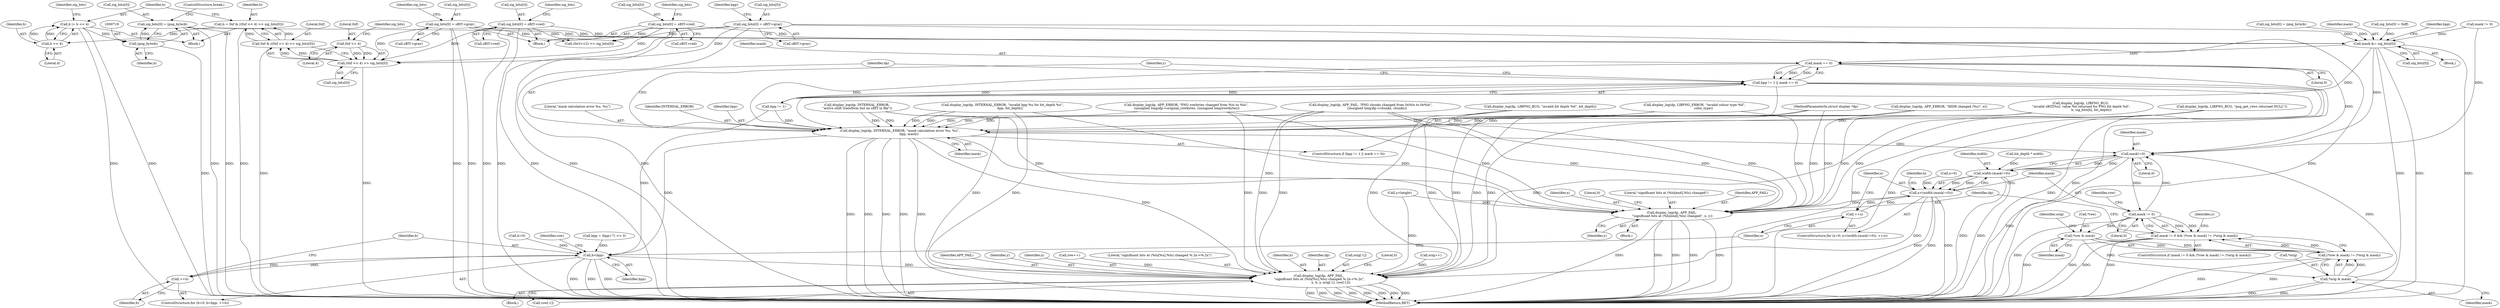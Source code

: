 digraph "0_Android_9d4853418ab2f754c2b63e091c29c5529b8b86ca_21@array" {
"1000714" [label="(Call,sig_bits[0] = (png_byte)b)"];
"1000718" [label="(Call,(png_byte)b)"];
"1000709" [label="(Call,b |= b << 4)"];
"1000711" [label="(Call,b << 4)"];
"1000698" [label="(Call,b = 0xf & ((0xf << 4) >> sig_bits[0]))"];
"1000700" [label="(Call,0xf & ((0xf << 4) >> sig_bits[0]))"];
"1000702" [label="(Call,(0xf << 4) >> sig_bits[0])"];
"1000703" [label="(Call,0xf << 4)"];
"1000441" [label="(Call,sig_bits[0] = sBIT->gray)"];
"1000462" [label="(Call,sig_bits[0] = sBIT->red)"];
"1000490" [label="(Call,sig_bits[0] = sBIT->red)"];
"1000429" [label="(Call,sig_bits[0] = sBIT->gray)"];
"1000741" [label="(Call,mask &= sig_bits[0])"];
"1000751" [label="(Call,mask == 0)"];
"1000747" [label="(Call,bpp != 1 || mask == 0)"];
"1000754" [label="(Call,display_log(dp, INTERNAL_ERROR, \"mask calculation error %u, %u\",\n                  bpp, mask))"];
"1000793" [label="(Call,mask!=0)"];
"1000791" [label="(Call,width-(mask!=0))"];
"1000789" [label="(Call,x<(width-(mask!=0)))"];
"1000796" [label="(Call,++x)"];
"1000827" [label="(Call,display_log(dp, APP_FAIL,\n \"significant bits at (%lu[%u],%lu) changed %.2x->%.2x\",\n                        x, b, y, orig[-1], row[-1]))"];
"1000859" [label="(Call,display_log(dp, APP_FAIL,\n \"significant bits at (%lu[end],%lu) changed\", x, y))"];
"1000846" [label="(Call,mask != 0)"];
"1000845" [label="(Call,mask != 0 && (*row & mask) != (*orig & mask))"];
"1000850" [label="(Call,*row & mask)"];
"1000849" [label="(Call,(*row & mask) != (*orig & mask))"];
"1000854" [label="(Call,*orig & mask)"];
"1000804" [label="(Call,b<bpp)"];
"1000807" [label="(Call,++b)"];
"1000797" [label="(Identifier,x)"];
"1000711" [label="(Call,b << 4)"];
"1000494" [label="(Call,sBIT->red)"];
"1000845" [label="(Call,mask != 0 && (*row & mask) != (*orig & mask))"];
"1000723" [label="(Call,display_log(dp, LIBPNG_BUG, \"invalid bit depth %d\", bit_depth))"];
"1000715" [label="(Call,sig_bits[0])"];
"1000699" [label="(Identifier,b)"];
"1000753" [label="(Literal,0)"];
"1000864" [label="(Identifier,y)"];
"1000834" [label="(Call,orig[-1])"];
"1000672" [label="(Call,(0x3<<2) >> sig_bits[0])"];
"1000794" [label="(Identifier,mask)"];
"1000848" [label="(Literal,0)"];
"1000661" [label="(Call,sig_bits[0] = 0xff)"];
"1000764" [label="(Call,y<height)"];
"1000829" [label="(Identifier,APP_FAIL)"];
"1000800" [label="(ControlStructure,for (b=0; b<bpp; ++b))"];
"1000838" [label="(Call,row[-1])"];
"1000131" [label="(MethodParameterIn,struct display *dp)"];
"1000490" [label="(Call,sig_bits[0] = sBIT->red)"];
"1000741" [label="(Call,mask &= sig_bits[0])"];
"1000852" [label="(Identifier,row)"];
"1000713" [label="(Literal,4)"];
"1000586" [label="(Block,)"];
"1000789" [label="(Call,x<(width-(mask!=0)))"];
"1000752" [label="(Identifier,mask)"];
"1000833" [label="(Identifier,y)"];
"1000792" [label="(Identifier,width)"];
"1000815" [label="(Identifier,row)"];
"1000791" [label="(Call,width-(mask!=0))"];
"1000491" [label="(Call,sig_bits[0])"];
"1000749" [label="(Identifier,bpp)"];
"1000702" [label="(Call,(0xf << 4) >> sig_bits[0])"];
"1000712" [label="(Identifier,b)"];
"1000793" [label="(Call,mask!=0)"];
"1000846" [label="(Call,mask != 0)"];
"1000748" [label="(Call,bpp != 1)"];
"1000804" [label="(Call,b<bpp)"];
"1000703" [label="(Call,0xf << 4)"];
"1000188" [label="(Call,display_log(dp, APP_ERROR, \"IHDR changed (%s)\", e))"];
"1000806" [label="(Identifier,bpp)"];
"1000433" [label="(Call,sBIT->gray)"];
"1000785" [label="(ControlStructure,for (x=0; x<(width-(mask!=0)); ++x))"];
"1000855" [label="(Call,*orig)"];
"1000466" [label="(Call,sBIT->red)"];
"1000751" [label="(Call,mask == 0)"];
"1000437" [label="(Identifier,bpp)"];
"1000705" [label="(Literal,4)"];
"1000757" [label="(Literal,\"mask calculation error %u, %u\")"];
"1000421" [label="(Call,display_log(dp, INTERNAL_ERROR,\n \"active shift transform but no sBIT in file\"))"];
"1000236" [label="(Call,display_log(dp, APP_ERROR, \"PNG rowbytes changed from %lu to %lu\",\n (unsigned long)dp->original_rowbytes, (unsigned long)rowbytes))"];
"1000716" [label="(Identifier,sig_bits)"];
"1000746" [label="(ControlStructure,if (bpp != 1 || mask == 0))"];
"1000831" [label="(Identifier,x)"];
"1000450" [label="(Identifier,sig_bits)"];
"1000499" [label="(Identifier,sig_bits)"];
"1000863" [label="(Identifier,x)"];
"1000869" [label="(MethodReturn,RET)"];
"1000430" [label="(Call,sig_bits[0])"];
"1000710" [label="(Identifier,b)"];
"1000808" [label="(Identifier,b)"];
"1000807" [label="(Call,++b)"];
"1000859" [label="(Call,display_log(dp, APP_FAIL,\n \"significant bits at (%lu[end],%lu) changed\", x, y))"];
"1000463" [label="(Call,sig_bits[0])"];
"1000856" [label="(Identifier,orig)"];
"1000854" [label="(Call,*orig & mask)"];
"1000814" [label="(Call,row++)"];
"1000743" [label="(Call,sig_bits[0])"];
"1000578" [label="(Call,display_log(dp, INTERNAL_ERROR, \"invalid bpp %u for bit_depth %u\",\n               bpp, bit_depth))"];
"1000847" [label="(Identifier,mask)"];
"1000701" [label="(Literal,0xf)"];
"1000830" [label="(Literal,\"significant bits at (%lu[%u],%lu) changed %.2x->%.2x\")"];
"1000211" [label="(Call,display_log(dp, APP_FAIL, \"PNG chunks changed from 0x%lx to 0x%lx\",\n             (unsigned long)dp->chunks, chunks))"];
"1000272" [label="(Call,bit_depth * width)"];
"1000704" [label="(Literal,0xf)"];
"1000721" [label="(ControlStructure,break;)"];
"1000718" [label="(Call,(png_byte)b)"];
"1000442" [label="(Call,sig_bits[0])"];
"1000866" [label="(Literal,0)"];
"1000862" [label="(Literal,\"significant bits at (%lu[end],%lu) changed\")"];
"1000832" [label="(Identifier,b)"];
"1000689" [label="(Call,sig_bits[0] = (png_byte)b)"];
"1000706" [label="(Call,sig_bits[0])"];
"1000720" [label="(Identifier,b)"];
"1000462" [label="(Call,sig_bits[0] = sBIT->red)"];
"1000768" [label="(Identifier,y)"];
"1000429" [label="(Call,sig_bits[0] = sBIT->gray)"];
"1000709" [label="(Call,b |= b << 4)"];
"1000700" [label="(Call,0xf & ((0xf << 4) >> sig_bits[0]))"];
"1000762" [label="(Identifier,y)"];
"1000860" [label="(Identifier,dp)"];
"1000844" [label="(ControlStructure,if (mask != 0 && (*row & mask) != (*orig & mask)))"];
"1000729" [label="(Call,bpp = (bpp+7) >> 3)"];
"1000826" [label="(Block,)"];
"1000853" [label="(Identifier,mask)"];
"1000471" [label="(Identifier,sig_bits)"];
"1000828" [label="(Identifier,dp)"];
"1000742" [label="(Identifier,mask)"];
"1000786" [label="(Call,x=0)"];
"1000850" [label="(Call,*row & mask)"];
"1000796" [label="(Call,++x)"];
"1000827" [label="(Call,display_log(dp, APP_FAIL,\n \"significant bits at (%lu[%u],%lu) changed %.2x->%.2x\",\n                        x, b, y, orig[-1], row[-1]))"];
"1000858" [label="(Block,)"];
"1000849" [label="(Call,(*row & mask) != (*orig & mask))"];
"1000525" [label="(Call,display_log(dp, LIBPNG_ERROR, \"invalid colour type %d\",\n                  color_type))"];
"1000756" [label="(Identifier,INTERNAL_ERROR)"];
"1000714" [label="(Call,sig_bits[0] = (png_byte)b)"];
"1000560" [label="(Call,display_log(dp, LIBPNG_BUG,\n \"invalid sBIT[%u]  value %d returned for PNG bit depth %d\",\n                     b, sig_bits[b], bit_depth))"];
"1000843" [label="(Literal,0)"];
"1000284" [label="(Call,display_log(dp, LIBPNG_BUG, \"png_get_rows returned NULL\"))"];
"1000759" [label="(Identifier,mask)"];
"1000790" [label="(Identifier,x)"];
"1000427" [label="(Block,)"];
"1000821" [label="(Call,orig++)"];
"1000754" [label="(Call,display_log(dp, INTERNAL_ERROR, \"mask calculation error %u, %u\",\n                  bpp, mask))"];
"1000802" [label="(Identifier,b)"];
"1000441" [label="(Call,sig_bits[0] = sBIT->gray)"];
"1000707" [label="(Identifier,sig_bits)"];
"1000857" [label="(Identifier,mask)"];
"1000698" [label="(Call,b = 0xf & ((0xf << 4) >> sig_bits[0]))"];
"1000805" [label="(Identifier,b)"];
"1000445" [label="(Call,sBIT->gray)"];
"1000801" [label="(Call,b=0)"];
"1000747" [label="(Call,bpp != 1 || mask == 0)"];
"1000795" [label="(Literal,0)"];
"1000861" [label="(Identifier,APP_FAIL)"];
"1000758" [label="(Identifier,bpp)"];
"1000737" [label="(Call,mask != 0)"];
"1000755" [label="(Identifier,dp)"];
"1000740" [label="(Block,)"];
"1000851" [label="(Call,*row)"];
"1000714" -> "1000586"  [label="AST: "];
"1000714" -> "1000718"  [label="CFG: "];
"1000715" -> "1000714"  [label="AST: "];
"1000718" -> "1000714"  [label="AST: "];
"1000721" -> "1000714"  [label="CFG: "];
"1000714" -> "1000869"  [label="DDG: "];
"1000714" -> "1000869"  [label="DDG: "];
"1000718" -> "1000714"  [label="DDG: "];
"1000714" -> "1000741"  [label="DDG: "];
"1000718" -> "1000720"  [label="CFG: "];
"1000719" -> "1000718"  [label="AST: "];
"1000720" -> "1000718"  [label="AST: "];
"1000718" -> "1000869"  [label="DDG: "];
"1000709" -> "1000718"  [label="DDG: "];
"1000709" -> "1000586"  [label="AST: "];
"1000709" -> "1000711"  [label="CFG: "];
"1000710" -> "1000709"  [label="AST: "];
"1000711" -> "1000709"  [label="AST: "];
"1000716" -> "1000709"  [label="CFG: "];
"1000709" -> "1000869"  [label="DDG: "];
"1000709" -> "1000869"  [label="DDG: "];
"1000711" -> "1000709"  [label="DDG: "];
"1000711" -> "1000709"  [label="DDG: "];
"1000711" -> "1000713"  [label="CFG: "];
"1000712" -> "1000711"  [label="AST: "];
"1000713" -> "1000711"  [label="AST: "];
"1000698" -> "1000711"  [label="DDG: "];
"1000698" -> "1000586"  [label="AST: "];
"1000698" -> "1000700"  [label="CFG: "];
"1000699" -> "1000698"  [label="AST: "];
"1000700" -> "1000698"  [label="AST: "];
"1000710" -> "1000698"  [label="CFG: "];
"1000698" -> "1000869"  [label="DDG: "];
"1000700" -> "1000698"  [label="DDG: "];
"1000700" -> "1000698"  [label="DDG: "];
"1000700" -> "1000702"  [label="CFG: "];
"1000701" -> "1000700"  [label="AST: "];
"1000702" -> "1000700"  [label="AST: "];
"1000700" -> "1000869"  [label="DDG: "];
"1000702" -> "1000700"  [label="DDG: "];
"1000702" -> "1000700"  [label="DDG: "];
"1000702" -> "1000706"  [label="CFG: "];
"1000703" -> "1000702"  [label="AST: "];
"1000706" -> "1000702"  [label="AST: "];
"1000702" -> "1000869"  [label="DDG: "];
"1000703" -> "1000702"  [label="DDG: "];
"1000703" -> "1000702"  [label="DDG: "];
"1000441" -> "1000702"  [label="DDG: "];
"1000462" -> "1000702"  [label="DDG: "];
"1000490" -> "1000702"  [label="DDG: "];
"1000429" -> "1000702"  [label="DDG: "];
"1000703" -> "1000705"  [label="CFG: "];
"1000704" -> "1000703"  [label="AST: "];
"1000705" -> "1000703"  [label="AST: "];
"1000707" -> "1000703"  [label="CFG: "];
"1000441" -> "1000427"  [label="AST: "];
"1000441" -> "1000445"  [label="CFG: "];
"1000442" -> "1000441"  [label="AST: "];
"1000445" -> "1000441"  [label="AST: "];
"1000450" -> "1000441"  [label="CFG: "];
"1000441" -> "1000869"  [label="DDG: "];
"1000441" -> "1000869"  [label="DDG: "];
"1000441" -> "1000672"  [label="DDG: "];
"1000441" -> "1000741"  [label="DDG: "];
"1000462" -> "1000427"  [label="AST: "];
"1000462" -> "1000466"  [label="CFG: "];
"1000463" -> "1000462"  [label="AST: "];
"1000466" -> "1000462"  [label="AST: "];
"1000471" -> "1000462"  [label="CFG: "];
"1000462" -> "1000869"  [label="DDG: "];
"1000462" -> "1000869"  [label="DDG: "];
"1000462" -> "1000672"  [label="DDG: "];
"1000462" -> "1000741"  [label="DDG: "];
"1000490" -> "1000427"  [label="AST: "];
"1000490" -> "1000494"  [label="CFG: "];
"1000491" -> "1000490"  [label="AST: "];
"1000494" -> "1000490"  [label="AST: "];
"1000499" -> "1000490"  [label="CFG: "];
"1000490" -> "1000869"  [label="DDG: "];
"1000490" -> "1000869"  [label="DDG: "];
"1000490" -> "1000672"  [label="DDG: "];
"1000490" -> "1000741"  [label="DDG: "];
"1000429" -> "1000427"  [label="AST: "];
"1000429" -> "1000433"  [label="CFG: "];
"1000430" -> "1000429"  [label="AST: "];
"1000433" -> "1000429"  [label="AST: "];
"1000437" -> "1000429"  [label="CFG: "];
"1000429" -> "1000869"  [label="DDG: "];
"1000429" -> "1000869"  [label="DDG: "];
"1000429" -> "1000672"  [label="DDG: "];
"1000429" -> "1000741"  [label="DDG: "];
"1000741" -> "1000740"  [label="AST: "];
"1000741" -> "1000743"  [label="CFG: "];
"1000742" -> "1000741"  [label="AST: "];
"1000743" -> "1000741"  [label="AST: "];
"1000749" -> "1000741"  [label="CFG: "];
"1000741" -> "1000869"  [label="DDG: "];
"1000741" -> "1000869"  [label="DDG: "];
"1000741" -> "1000869"  [label="DDG: "];
"1000737" -> "1000741"  [label="DDG: "];
"1000689" -> "1000741"  [label="DDG: "];
"1000661" -> "1000741"  [label="DDG: "];
"1000741" -> "1000751"  [label="DDG: "];
"1000741" -> "1000754"  [label="DDG: "];
"1000741" -> "1000793"  [label="DDG: "];
"1000751" -> "1000747"  [label="AST: "];
"1000751" -> "1000753"  [label="CFG: "];
"1000752" -> "1000751"  [label="AST: "];
"1000753" -> "1000751"  [label="AST: "];
"1000747" -> "1000751"  [label="CFG: "];
"1000751" -> "1000869"  [label="DDG: "];
"1000751" -> "1000747"  [label="DDG: "];
"1000751" -> "1000747"  [label="DDG: "];
"1000751" -> "1000754"  [label="DDG: "];
"1000751" -> "1000793"  [label="DDG: "];
"1000747" -> "1000746"  [label="AST: "];
"1000747" -> "1000748"  [label="CFG: "];
"1000748" -> "1000747"  [label="AST: "];
"1000755" -> "1000747"  [label="CFG: "];
"1000762" -> "1000747"  [label="CFG: "];
"1000747" -> "1000869"  [label="DDG: "];
"1000747" -> "1000869"  [label="DDG: "];
"1000747" -> "1000869"  [label="DDG: "];
"1000748" -> "1000747"  [label="DDG: "];
"1000748" -> "1000747"  [label="DDG: "];
"1000754" -> "1000746"  [label="AST: "];
"1000754" -> "1000759"  [label="CFG: "];
"1000755" -> "1000754"  [label="AST: "];
"1000756" -> "1000754"  [label="AST: "];
"1000757" -> "1000754"  [label="AST: "];
"1000758" -> "1000754"  [label="AST: "];
"1000759" -> "1000754"  [label="AST: "];
"1000762" -> "1000754"  [label="CFG: "];
"1000754" -> "1000869"  [label="DDG: "];
"1000754" -> "1000869"  [label="DDG: "];
"1000754" -> "1000869"  [label="DDG: "];
"1000754" -> "1000869"  [label="DDG: "];
"1000754" -> "1000869"  [label="DDG: "];
"1000578" -> "1000754"  [label="DDG: "];
"1000578" -> "1000754"  [label="DDG: "];
"1000723" -> "1000754"  [label="DDG: "];
"1000188" -> "1000754"  [label="DDG: "];
"1000421" -> "1000754"  [label="DDG: "];
"1000421" -> "1000754"  [label="DDG: "];
"1000525" -> "1000754"  [label="DDG: "];
"1000211" -> "1000754"  [label="DDG: "];
"1000560" -> "1000754"  [label="DDG: "];
"1000236" -> "1000754"  [label="DDG: "];
"1000284" -> "1000754"  [label="DDG: "];
"1000131" -> "1000754"  [label="DDG: "];
"1000748" -> "1000754"  [label="DDG: "];
"1000754" -> "1000793"  [label="DDG: "];
"1000754" -> "1000804"  [label="DDG: "];
"1000754" -> "1000827"  [label="DDG: "];
"1000754" -> "1000859"  [label="DDG: "];
"1000793" -> "1000791"  [label="AST: "];
"1000793" -> "1000795"  [label="CFG: "];
"1000794" -> "1000793"  [label="AST: "];
"1000795" -> "1000793"  [label="AST: "];
"1000791" -> "1000793"  [label="CFG: "];
"1000793" -> "1000869"  [label="DDG: "];
"1000793" -> "1000791"  [label="DDG: "];
"1000793" -> "1000791"  [label="DDG: "];
"1000854" -> "1000793"  [label="DDG: "];
"1000846" -> "1000793"  [label="DDG: "];
"1000737" -> "1000793"  [label="DDG: "];
"1000793" -> "1000846"  [label="DDG: "];
"1000791" -> "1000789"  [label="AST: "];
"1000792" -> "1000791"  [label="AST: "];
"1000789" -> "1000791"  [label="CFG: "];
"1000791" -> "1000869"  [label="DDG: "];
"1000791" -> "1000869"  [label="DDG: "];
"1000791" -> "1000789"  [label="DDG: "];
"1000791" -> "1000789"  [label="DDG: "];
"1000272" -> "1000791"  [label="DDG: "];
"1000789" -> "1000785"  [label="AST: "];
"1000790" -> "1000789"  [label="AST: "];
"1000802" -> "1000789"  [label="CFG: "];
"1000847" -> "1000789"  [label="CFG: "];
"1000789" -> "1000869"  [label="DDG: "];
"1000789" -> "1000869"  [label="DDG: "];
"1000789" -> "1000869"  [label="DDG: "];
"1000786" -> "1000789"  [label="DDG: "];
"1000796" -> "1000789"  [label="DDG: "];
"1000789" -> "1000796"  [label="DDG: "];
"1000789" -> "1000827"  [label="DDG: "];
"1000789" -> "1000859"  [label="DDG: "];
"1000796" -> "1000785"  [label="AST: "];
"1000796" -> "1000797"  [label="CFG: "];
"1000797" -> "1000796"  [label="AST: "];
"1000790" -> "1000796"  [label="CFG: "];
"1000827" -> "1000826"  [label="AST: "];
"1000827" -> "1000838"  [label="CFG: "];
"1000828" -> "1000827"  [label="AST: "];
"1000829" -> "1000827"  [label="AST: "];
"1000830" -> "1000827"  [label="AST: "];
"1000831" -> "1000827"  [label="AST: "];
"1000832" -> "1000827"  [label="AST: "];
"1000833" -> "1000827"  [label="AST: "];
"1000834" -> "1000827"  [label="AST: "];
"1000838" -> "1000827"  [label="AST: "];
"1000843" -> "1000827"  [label="CFG: "];
"1000827" -> "1000869"  [label="DDG: "];
"1000827" -> "1000869"  [label="DDG: "];
"1000827" -> "1000869"  [label="DDG: "];
"1000827" -> "1000869"  [label="DDG: "];
"1000827" -> "1000869"  [label="DDG: "];
"1000827" -> "1000869"  [label="DDG: "];
"1000827" -> "1000869"  [label="DDG: "];
"1000827" -> "1000869"  [label="DDG: "];
"1000578" -> "1000827"  [label="DDG: "];
"1000723" -> "1000827"  [label="DDG: "];
"1000188" -> "1000827"  [label="DDG: "];
"1000421" -> "1000827"  [label="DDG: "];
"1000525" -> "1000827"  [label="DDG: "];
"1000211" -> "1000827"  [label="DDG: "];
"1000211" -> "1000827"  [label="DDG: "];
"1000560" -> "1000827"  [label="DDG: "];
"1000236" -> "1000827"  [label="DDG: "];
"1000284" -> "1000827"  [label="DDG: "];
"1000131" -> "1000827"  [label="DDG: "];
"1000804" -> "1000827"  [label="DDG: "];
"1000764" -> "1000827"  [label="DDG: "];
"1000821" -> "1000827"  [label="DDG: "];
"1000814" -> "1000827"  [label="DDG: "];
"1000859" -> "1000858"  [label="AST: "];
"1000859" -> "1000864"  [label="CFG: "];
"1000860" -> "1000859"  [label="AST: "];
"1000861" -> "1000859"  [label="AST: "];
"1000862" -> "1000859"  [label="AST: "];
"1000863" -> "1000859"  [label="AST: "];
"1000864" -> "1000859"  [label="AST: "];
"1000866" -> "1000859"  [label="CFG: "];
"1000859" -> "1000869"  [label="DDG: "];
"1000859" -> "1000869"  [label="DDG: "];
"1000859" -> "1000869"  [label="DDG: "];
"1000859" -> "1000869"  [label="DDG: "];
"1000859" -> "1000869"  [label="DDG: "];
"1000578" -> "1000859"  [label="DDG: "];
"1000723" -> "1000859"  [label="DDG: "];
"1000188" -> "1000859"  [label="DDG: "];
"1000421" -> "1000859"  [label="DDG: "];
"1000525" -> "1000859"  [label="DDG: "];
"1000211" -> "1000859"  [label="DDG: "];
"1000211" -> "1000859"  [label="DDG: "];
"1000560" -> "1000859"  [label="DDG: "];
"1000236" -> "1000859"  [label="DDG: "];
"1000284" -> "1000859"  [label="DDG: "];
"1000131" -> "1000859"  [label="DDG: "];
"1000764" -> "1000859"  [label="DDG: "];
"1000846" -> "1000845"  [label="AST: "];
"1000846" -> "1000848"  [label="CFG: "];
"1000847" -> "1000846"  [label="AST: "];
"1000848" -> "1000846"  [label="AST: "];
"1000852" -> "1000846"  [label="CFG: "];
"1000845" -> "1000846"  [label="CFG: "];
"1000846" -> "1000869"  [label="DDG: "];
"1000846" -> "1000845"  [label="DDG: "];
"1000846" -> "1000845"  [label="DDG: "];
"1000846" -> "1000850"  [label="DDG: "];
"1000845" -> "1000844"  [label="AST: "];
"1000845" -> "1000849"  [label="CFG: "];
"1000849" -> "1000845"  [label="AST: "];
"1000860" -> "1000845"  [label="CFG: "];
"1000768" -> "1000845"  [label="CFG: "];
"1000845" -> "1000869"  [label="DDG: "];
"1000845" -> "1000869"  [label="DDG: "];
"1000845" -> "1000869"  [label="DDG: "];
"1000849" -> "1000845"  [label="DDG: "];
"1000849" -> "1000845"  [label="DDG: "];
"1000850" -> "1000849"  [label="AST: "];
"1000850" -> "1000853"  [label="CFG: "];
"1000851" -> "1000850"  [label="AST: "];
"1000853" -> "1000850"  [label="AST: "];
"1000856" -> "1000850"  [label="CFG: "];
"1000850" -> "1000869"  [label="DDG: "];
"1000850" -> "1000849"  [label="DDG: "];
"1000850" -> "1000849"  [label="DDG: "];
"1000850" -> "1000854"  [label="DDG: "];
"1000849" -> "1000854"  [label="CFG: "];
"1000854" -> "1000849"  [label="AST: "];
"1000849" -> "1000869"  [label="DDG: "];
"1000849" -> "1000869"  [label="DDG: "];
"1000854" -> "1000849"  [label="DDG: "];
"1000854" -> "1000849"  [label="DDG: "];
"1000854" -> "1000857"  [label="CFG: "];
"1000855" -> "1000854"  [label="AST: "];
"1000857" -> "1000854"  [label="AST: "];
"1000854" -> "1000869"  [label="DDG: "];
"1000854" -> "1000869"  [label="DDG: "];
"1000804" -> "1000800"  [label="AST: "];
"1000804" -> "1000806"  [label="CFG: "];
"1000805" -> "1000804"  [label="AST: "];
"1000806" -> "1000804"  [label="AST: "];
"1000815" -> "1000804"  [label="CFG: "];
"1000797" -> "1000804"  [label="CFG: "];
"1000804" -> "1000869"  [label="DDG: "];
"1000804" -> "1000869"  [label="DDG: "];
"1000804" -> "1000869"  [label="DDG: "];
"1000807" -> "1000804"  [label="DDG: "];
"1000801" -> "1000804"  [label="DDG: "];
"1000729" -> "1000804"  [label="DDG: "];
"1000748" -> "1000804"  [label="DDG: "];
"1000804" -> "1000807"  [label="DDG: "];
"1000807" -> "1000800"  [label="AST: "];
"1000807" -> "1000808"  [label="CFG: "];
"1000808" -> "1000807"  [label="AST: "];
"1000805" -> "1000807"  [label="CFG: "];
}
